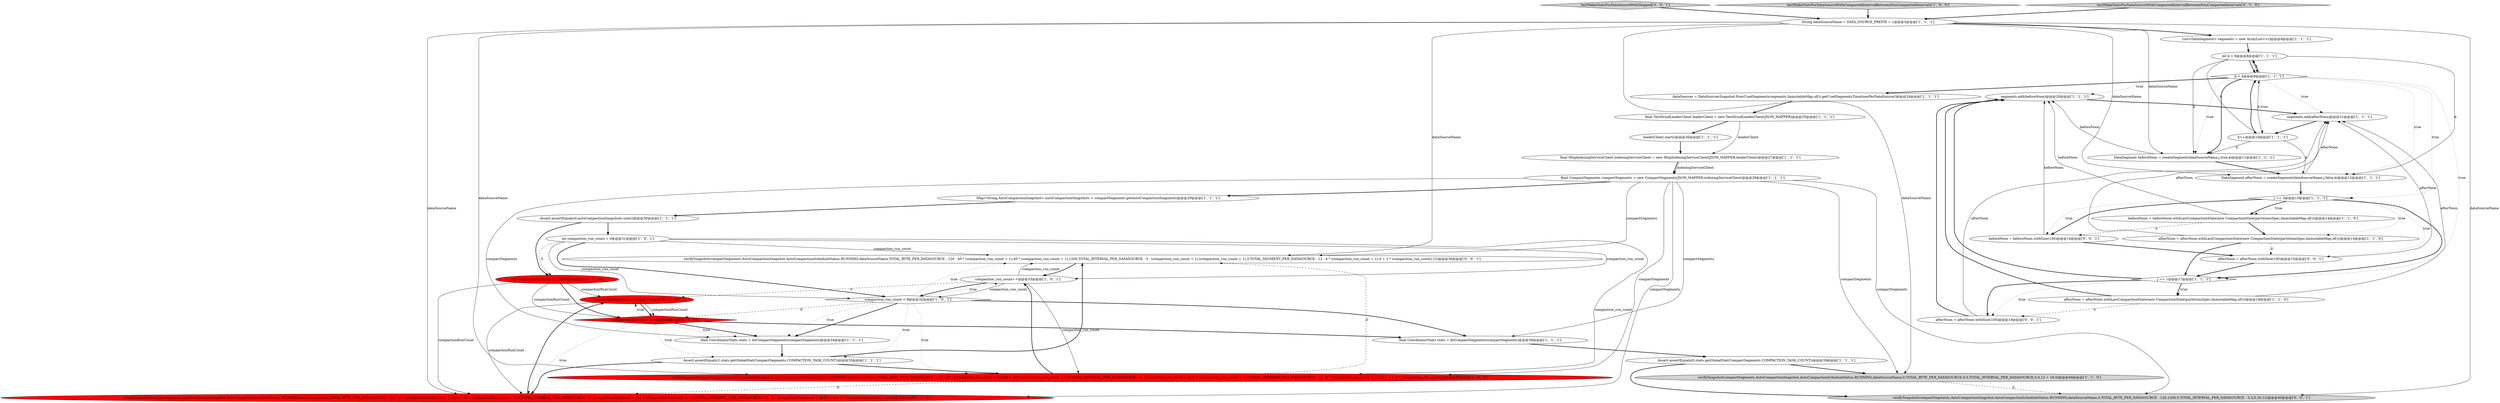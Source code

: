 digraph {
5 [style = filled, label = "final CompactSegments compactSegments = new CompactSegments(JSON_MAPPER,indexingServiceClient)@@@28@@@['1', '1', '1']", fillcolor = white, shape = ellipse image = "AAA0AAABBB1BBB"];
36 [style = filled, label = "verifySnapshot(compactSegments,AutoCompactionSnapshot.AutoCompactionScheduleStatus.RUNNING,dataSourceName,TOTAL_BYTE_PER_DATASOURCE - 120 - 40 * (compaction_run_count + 1),40 * (compaction_run_count + 1),1200,TOTAL_INTERVAL_PER_DATASOURCE - 3 - (compaction_run_count + 1),(compaction_run_count + 1),3,TOTAL_SEGMENT_PER_DATASOURCE - 12 - 4 * (compaction_run_count + 1),4 + 2 * (compaction_run_count),12)@@@36@@@['0', '0', '1']", fillcolor = white, shape = ellipse image = "AAA0AAABBB3BBB"];
29 [style = filled, label = "segments.add(beforeNoon)@@@20@@@['1', '1', '1']", fillcolor = white, shape = ellipse image = "AAA0AAABBB1BBB"];
3 [style = filled, label = "afterNoon = afterNoon.withLastCompactionState(new CompactionState(partitionsSpec,ImmutableMap.of()))@@@18@@@['1', '1', '0']", fillcolor = white, shape = ellipse image = "AAA0AAABBB1BBB"];
35 [style = filled, label = "verifySnapshot(compactSegments,AutoCompactionSnapshot.AutoCompactionScheduleStatus.RUNNING,dataSourceName,TOTAL_BYTE_PER_DATASOURCE - 120 - 40 * (compactionRunCount + 1),120 + 40 * (compactionRunCount + 1),0,TOTAL_INTERVAL_PER_DATASOURCE - 3 - (compactionRunCount + 1),3 + (compactionRunCount + 1),0,TOTAL_SEGMENT_PER_DATASOURCE - 12 - 4 * (compactionRunCount + 1),12 + 4 + 2 * (compactionRunCount),0)@@@36@@@['0', '1', '0']", fillcolor = red, shape = ellipse image = "AAA1AAABBB2BBB"];
23 [style = filled, label = "Map<String,AutoCompactionSnapshot> autoCompactionSnapshots = compactSegments.getAutoCompactionSnapshot()@@@29@@@['1', '1', '1']", fillcolor = white, shape = ellipse image = "AAA0AAABBB1BBB"];
21 [style = filled, label = "j == 3@@@13@@@['1', '1', '1']", fillcolor = white, shape = diamond image = "AAA0AAABBB1BBB"];
8 [style = filled, label = "k < 4@@@9@@@['1', '1', '1']", fillcolor = white, shape = diamond image = "AAA0AAABBB1BBB"];
1 [style = filled, label = "String dataSourceName = DATA_SOURCE_PREFIX + 1@@@3@@@['1', '1', '1']", fillcolor = white, shape = ellipse image = "AAA0AAABBB1BBB"];
24 [style = filled, label = "afterNoon = afterNoon.withLastCompactionState(new CompactionState(partitionsSpec,ImmutableMap.of()))@@@15@@@['1', '1', '0']", fillcolor = white, shape = ellipse image = "AAA0AAABBB1BBB"];
39 [style = filled, label = "testMakeStatsForDataSourceWithSkipped['0', '0', '1']", fillcolor = lightgray, shape = diamond image = "AAA0AAABBB3BBB"];
6 [style = filled, label = "compaction_run_count++@@@33@@@['1', '0', '1']", fillcolor = white, shape = ellipse image = "AAA0AAABBB1BBB"];
14 [style = filled, label = "List<DataSegment> segments = new ArrayList<>()@@@4@@@['1', '1', '1']", fillcolor = white, shape = ellipse image = "AAA0AAABBB1BBB"];
12 [style = filled, label = "int k = 0@@@8@@@['1', '1', '1']", fillcolor = white, shape = ellipse image = "AAA0AAABBB1BBB"];
17 [style = filled, label = "j == 1@@@17@@@['1', '1', '1']", fillcolor = white, shape = diamond image = "AAA0AAABBB1BBB"];
15 [style = filled, label = "verifySnapshot(compactSegments,AutoCompactionSnapshot.AutoCompactionScheduleStatus.RUNNING,dataSourceName,TOTAL_BYTE_PER_DATASOURCE - 120 - 40 * (compaction_run_count + 1),120 + 40 * (compaction_run_count + 1),0,TOTAL_INTERVAL_PER_DATASOURCE - 3 - (compaction_run_count + 1),3 + (compaction_run_count + 1),0,TOTAL_SEGMENT_PER_DATASOURCE - 12 - 4 * (compaction_run_count + 1),12 + 4 + 2 * (compaction_run_count),0)@@@36@@@['1', '0', '0']", fillcolor = red, shape = ellipse image = "AAA1AAABBB1BBB"];
19 [style = filled, label = "dataSources = DataSourcesSnapshot.fromUsedSegments(segments,ImmutableMap.of()).getUsedSegmentsTimelinesPerDataSource()@@@24@@@['1', '1', '1']", fillcolor = white, shape = ellipse image = "AAA0AAABBB1BBB"];
30 [style = filled, label = "final CoordinatorStats stats = doCompactSegments(compactSegments)@@@38@@@['1', '1', '1']", fillcolor = white, shape = ellipse image = "AAA0AAABBB1BBB"];
31 [style = filled, label = "compactionRunCount < 8@@@32@@@['0', '1', '0']", fillcolor = red, shape = diamond image = "AAA1AAABBB2BBB"];
18 [style = filled, label = "testMakeStatsForDataSourceWithCompactedIntervalBetweenNonCompactedIntervals['1', '0', '0']", fillcolor = lightgray, shape = diamond image = "AAA0AAABBB1BBB"];
28 [style = filled, label = "int compaction_run_count = 0@@@31@@@['1', '0', '1']", fillcolor = white, shape = ellipse image = "AAA0AAABBB1BBB"];
10 [style = filled, label = "compaction_run_count < 8@@@32@@@['1', '0', '1']", fillcolor = white, shape = diamond image = "AAA0AAABBB1BBB"];
26 [style = filled, label = "DataSegment afterNoon = createSegment(dataSourceName,j,false,k)@@@12@@@['1', '1', '1']", fillcolor = white, shape = ellipse image = "AAA0AAABBB1BBB"];
32 [style = filled, label = "testMakeStatsForDataSourceWithCompactedIntervalBetweenNonCompactedIntervals['0', '1', '0']", fillcolor = lightgray, shape = diamond image = "AAA0AAABBB2BBB"];
7 [style = filled, label = "final TestDruidLeaderClient leaderClient = new TestDruidLeaderClient(JSON_MAPPER)@@@25@@@['1', '1', '1']", fillcolor = white, shape = ellipse image = "AAA0AAABBB1BBB"];
0 [style = filled, label = "final CoordinatorStats stats = doCompactSegments(compactSegments)@@@34@@@['1', '1', '1']", fillcolor = white, shape = ellipse image = "AAA0AAABBB1BBB"];
37 [style = filled, label = "beforeNoon = beforeNoon.withSize(100)@@@14@@@['0', '0', '1']", fillcolor = white, shape = ellipse image = "AAA0AAABBB3BBB"];
4 [style = filled, label = "verifySnapshot(compactSegments,AutoCompactionSnapshot.AutoCompactionScheduleStatus.RUNNING,dataSourceName,0,TOTAL_BYTE_PER_DATASOURCE,0,0,TOTAL_INTERVAL_PER_DATASOURCE,0,0,12 + 16,0)@@@40@@@['1', '1', '0']", fillcolor = lightgray, shape = ellipse image = "AAA0AAABBB1BBB"];
11 [style = filled, label = "Assert.assertEquals(0,stats.getGlobalStat(CompactSegments.COMPACTION_TASK_COUNT))@@@39@@@['1', '1', '1']", fillcolor = white, shape = ellipse image = "AAA0AAABBB1BBB"];
13 [style = filled, label = "k++@@@10@@@['1', '1', '1']", fillcolor = white, shape = ellipse image = "AAA0AAABBB1BBB"];
16 [style = filled, label = "Assert.assertEquals(0,autoCompactionSnapshots.size())@@@30@@@['1', '1', '1']", fillcolor = white, shape = ellipse image = "AAA0AAABBB1BBB"];
2 [style = filled, label = "DataSegment beforeNoon = createSegment(dataSourceName,j,true,k)@@@11@@@['1', '1', '1']", fillcolor = white, shape = ellipse image = "AAA0AAABBB1BBB"];
40 [style = filled, label = "afterNoon = afterNoon.withSize(100)@@@18@@@['0', '0', '1']", fillcolor = white, shape = ellipse image = "AAA0AAABBB3BBB"];
20 [style = filled, label = "beforeNoon = beforeNoon.withLastCompactionState(new CompactionState(partitionsSpec,ImmutableMap.of()))@@@14@@@['1', '1', '0']", fillcolor = white, shape = ellipse image = "AAA0AAABBB1BBB"];
25 [style = filled, label = "segments.add(afterNoon)@@@21@@@['1', '1', '1']", fillcolor = white, shape = ellipse image = "AAA0AAABBB1BBB"];
34 [style = filled, label = "compactionRunCount++@@@33@@@['0', '1', '0']", fillcolor = red, shape = ellipse image = "AAA1AAABBB2BBB"];
38 [style = filled, label = "verifySnapshot(compactSegments,AutoCompactionSnapshot.AutoCompactionScheduleStatus.RUNNING,dataSourceName,0,TOTAL_BYTE_PER_DATASOURCE - 120,1200,0,TOTAL_INTERVAL_PER_DATASOURCE - 3,3,0,16,12)@@@40@@@['0', '0', '1']", fillcolor = lightgray, shape = ellipse image = "AAA0AAABBB3BBB"];
41 [style = filled, label = "afterNoon = afterNoon.withSize(100)@@@15@@@['0', '0', '1']", fillcolor = white, shape = ellipse image = "AAA0AAABBB3BBB"];
27 [style = filled, label = "leaderClient.start()@@@26@@@['1', '1', '1']", fillcolor = white, shape = ellipse image = "AAA0AAABBB1BBB"];
9 [style = filled, label = "Assert.assertEquals(1,stats.getGlobalStat(CompactSegments.COMPACTION_TASK_COUNT))@@@35@@@['1', '1', '1']", fillcolor = white, shape = ellipse image = "AAA0AAABBB1BBB"];
33 [style = filled, label = "int compactionRunCount = 0@@@31@@@['0', '1', '0']", fillcolor = red, shape = ellipse image = "AAA1AAABBB2BBB"];
22 [style = filled, label = "final HttpIndexingServiceClient indexingServiceClient = new HttpIndexingServiceClient(JSON_MAPPER,leaderClient)@@@27@@@['1', '1', '1']", fillcolor = white, shape = ellipse image = "AAA0AAABBB1BBB"];
2->26 [style = bold, label=""];
33->35 [style = solid, label="compactionRunCount"];
3->40 [style = dashed, label="0"];
34->35 [style = solid, label="compactionRunCount"];
13->2 [style = solid, label="k"];
1->35 [style = solid, label="dataSourceName"];
6->34 [style = dashed, label="0"];
1->4 [style = solid, label="dataSourceName"];
20->37 [style = dashed, label="0"];
9->35 [style = bold, label=""];
12->2 [style = solid, label="k"];
30->11 [style = bold, label=""];
21->24 [style = dotted, label="true"];
2->29 [style = solid, label="beforeNoon"];
12->26 [style = solid, label="k"];
24->17 [style = bold, label=""];
31->30 [style = bold, label=""];
31->34 [style = dotted, label="true"];
21->37 [style = dotted, label="true"];
31->9 [style = dotted, label="true"];
7->22 [style = solid, label="leaderClient"];
36->6 [style = bold, label=""];
1->15 [style = solid, label="dataSourceName"];
28->33 [style = dashed, label="0"];
5->0 [style = solid, label="compactSegments"];
1->2 [style = solid, label="dataSourceName"];
12->8 [style = solid, label="k"];
10->6 [style = dotted, label="true"];
21->20 [style = dotted, label="true"];
24->41 [style = dashed, label="0"];
5->23 [style = bold, label=""];
8->17 [style = dotted, label="true"];
10->31 [style = dashed, label="0"];
34->31 [style = bold, label=""];
22->5 [style = solid, label="indexingServiceClient"];
15->36 [style = dashed, label="0"];
33->34 [style = solid, label="compactionRunCount"];
27->22 [style = bold, label=""];
22->5 [style = bold, label=""];
17->3 [style = dotted, label="true"];
21->37 [style = bold, label=""];
18->1 [style = bold, label=""];
16->33 [style = bold, label=""];
10->0 [style = bold, label=""];
1->38 [style = solid, label="dataSourceName"];
10->0 [style = dotted, label="true"];
8->29 [style = dotted, label="true"];
35->34 [style = bold, label=""];
5->36 [style = solid, label="compactSegments"];
13->26 [style = solid, label="k"];
3->29 [style = bold, label=""];
40->29 [style = bold, label=""];
8->25 [style = dotted, label="true"];
8->21 [style = dotted, label="true"];
3->25 [style = solid, label="afterNoon"];
31->35 [style = dotted, label="true"];
4->38 [style = dashed, label="0"];
28->15 [style = solid, label="compaction_run_count"];
8->2 [style = dotted, label="true"];
31->0 [style = bold, label=""];
37->41 [style = bold, label=""];
20->29 [style = solid, label="beforeNoon"];
11->4 [style = bold, label=""];
17->40 [style = bold, label=""];
6->10 [style = solid, label="compaction_run_count"];
40->25 [style = solid, label="afterNoon"];
10->9 [style = dotted, label="true"];
31->0 [style = dotted, label="true"];
37->29 [style = solid, label="beforeNoon"];
26->21 [style = bold, label=""];
15->35 [style = dashed, label="0"];
26->25 [style = solid, label="afterNoon"];
21->41 [style = dotted, label="true"];
28->6 [style = solid, label="compaction_run_count"];
8->2 [style = bold, label=""];
12->13 [style = solid, label="k"];
12->8 [style = bold, label=""];
6->10 [style = bold, label=""];
32->1 [style = bold, label=""];
34->31 [style = solid, label="compactionRunCount"];
1->26 [style = solid, label="dataSourceName"];
17->3 [style = bold, label=""];
39->1 [style = bold, label=""];
5->38 [style = solid, label="compactSegments"];
6->36 [style = solid, label="compaction_run_count"];
8->13 [style = dotted, label="true"];
28->10 [style = solid, label="compaction_run_count"];
5->30 [style = solid, label="compactSegments"];
24->25 [style = solid, label="afterNoon"];
10->30 [style = bold, label=""];
33->31 [style = solid, label="compactionRunCount"];
8->12 [style = bold, label=""];
41->25 [style = solid, label="afterNoon"];
9->36 [style = bold, label=""];
8->26 [style = dotted, label="true"];
23->16 [style = bold, label=""];
0->9 [style = bold, label=""];
11->38 [style = bold, label=""];
28->10 [style = bold, label=""];
25->13 [style = bold, label=""];
8->19 [style = bold, label=""];
29->25 [style = bold, label=""];
15->6 [style = bold, label=""];
17->40 [style = dotted, label="true"];
10->15 [style = dotted, label="true"];
10->36 [style = dotted, label="true"];
41->17 [style = bold, label=""];
28->36 [style = solid, label="compaction_run_count"];
21->20 [style = bold, label=""];
16->28 [style = bold, label=""];
5->15 [style = solid, label="compactSegments"];
9->15 [style = bold, label=""];
14->12 [style = bold, label=""];
7->27 [style = bold, label=""];
33->31 [style = bold, label=""];
5->4 [style = solid, label="compactSegments"];
1->14 [style = bold, label=""];
6->15 [style = solid, label="compaction_run_count"];
5->35 [style = solid, label="compactSegments"];
13->8 [style = bold, label=""];
20->24 [style = bold, label=""];
17->29 [style = bold, label=""];
21->17 [style = bold, label=""];
19->7 [style = bold, label=""];
1->36 [style = solid, label="dataSourceName"];
13->8 [style = solid, label="k"];
}
